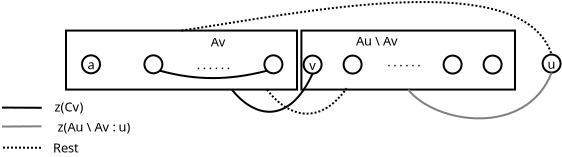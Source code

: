 <?xml version="1.0" encoding="UTF-8"?>
<dia:diagram xmlns:dia="http://www.lysator.liu.se/~alla/dia/">
  <dia:layer name="Hintergrund" visible="true">
    <dia:object type="Standard - Box" version="0" id="O0">
      <dia:attribute name="obj_pos">
        <dia:point val="15.97,6.862"/>
      </dia:attribute>
      <dia:attribute name="obj_bb">
        <dia:rectangle val="15.92,6.812;26.7,9.862"/>
      </dia:attribute>
      <dia:attribute name="elem_corner">
        <dia:point val="15.97,6.862"/>
      </dia:attribute>
      <dia:attribute name="elem_width">
        <dia:real val="10.68"/>
      </dia:attribute>
      <dia:attribute name="elem_height">
        <dia:real val="2.95"/>
      </dia:attribute>
      <dia:attribute name="show_background">
        <dia:boolean val="true"/>
      </dia:attribute>
    </dia:object>
    <dia:object type="Standard - Box" version="0" id="O1">
      <dia:attribute name="obj_pos">
        <dia:point val="4.2,6.862"/>
      </dia:attribute>
      <dia:attribute name="obj_bb">
        <dia:rectangle val="4.15,6.812;15.8,9.862"/>
      </dia:attribute>
      <dia:attribute name="elem_corner">
        <dia:point val="4.2,6.862"/>
      </dia:attribute>
      <dia:attribute name="elem_width">
        <dia:real val="11.55"/>
      </dia:attribute>
      <dia:attribute name="elem_height">
        <dia:real val="2.95"/>
      </dia:attribute>
      <dia:attribute name="show_background">
        <dia:boolean val="true"/>
      </dia:attribute>
    </dia:object>
    <dia:object type="Standard - Ellipse" version="0" id="O2">
      <dia:attribute name="obj_pos">
        <dia:point val="5,8.1"/>
      </dia:attribute>
      <dia:attribute name="obj_bb">
        <dia:rectangle val="4.95,8.05;5.95,9.05"/>
      </dia:attribute>
      <dia:attribute name="elem_corner">
        <dia:point val="5,8.1"/>
      </dia:attribute>
      <dia:attribute name="elem_width">
        <dia:real val="0.9"/>
      </dia:attribute>
      <dia:attribute name="elem_height">
        <dia:real val="0.9"/>
      </dia:attribute>
    </dia:object>
    <dia:object type="Standard - Ellipse" version="0" id="O3">
      <dia:attribute name="obj_pos">
        <dia:point val="8.12,8.1"/>
      </dia:attribute>
      <dia:attribute name="obj_bb">
        <dia:rectangle val="8.07,8.05;9.07,9.05"/>
      </dia:attribute>
      <dia:attribute name="elem_corner">
        <dia:point val="8.12,8.1"/>
      </dia:attribute>
      <dia:attribute name="elem_width">
        <dia:real val="0.9"/>
      </dia:attribute>
      <dia:attribute name="elem_height">
        <dia:real val="0.9"/>
      </dia:attribute>
    </dia:object>
    <dia:object type="Standard - Ellipse" version="0" id="O4">
      <dia:attribute name="obj_pos">
        <dia:point val="14.12,8.1"/>
      </dia:attribute>
      <dia:attribute name="obj_bb">
        <dia:rectangle val="14.07,8.05;15.07,9.05"/>
      </dia:attribute>
      <dia:attribute name="elem_corner">
        <dia:point val="14.12,8.1"/>
      </dia:attribute>
      <dia:attribute name="elem_width">
        <dia:real val="0.9"/>
      </dia:attribute>
      <dia:attribute name="elem_height">
        <dia:real val="0.9"/>
      </dia:attribute>
    </dia:object>
    <dia:object type="Standard - Text" version="0" id="O5">
      <dia:attribute name="obj_pos">
        <dia:point val="11.75,8.8"/>
      </dia:attribute>
      <dia:attribute name="obj_bb">
        <dia:rectangle val="10.606,8.137;12.944,9.087"/>
      </dia:attribute>
      <dia:attribute name="text">
        <dia:composite type="text">
          <dia:attribute name="string">
            <dia:string>#. . . . . . #</dia:string>
          </dia:attribute>
          <dia:attribute name="font">
            <dia:font name="Helvetica"/>
          </dia:attribute>
          <dia:attribute name="height">
            <dia:real val="0.8"/>
          </dia:attribute>
          <dia:attribute name="pos">
            <dia:point val="11.75,8.8"/>
          </dia:attribute>
          <dia:attribute name="color">
            <dia:color val="#000000"/>
          </dia:attribute>
          <dia:attribute name="alignment">
            <dia:enum val="1"/>
          </dia:attribute>
        </dia:composite>
      </dia:attribute>
    </dia:object>
    <dia:object type="Standard - Text" version="0" id="O6">
      <dia:attribute name="obj_pos">
        <dia:point val="11.81,7.662"/>
      </dia:attribute>
      <dia:attribute name="obj_bb">
        <dia:rectangle val="11.267,6.999;12.303,7.949"/>
      </dia:attribute>
      <dia:attribute name="text">
        <dia:composite type="text">
          <dia:attribute name="string">
            <dia:string>#Av#</dia:string>
          </dia:attribute>
          <dia:attribute name="font">
            <dia:font name="Helvetica"/>
          </dia:attribute>
          <dia:attribute name="height">
            <dia:real val="0.8"/>
          </dia:attribute>
          <dia:attribute name="pos">
            <dia:point val="11.81,7.662"/>
          </dia:attribute>
          <dia:attribute name="color">
            <dia:color val="#000000"/>
          </dia:attribute>
          <dia:attribute name="alignment">
            <dia:enum val="1"/>
          </dia:attribute>
        </dia:composite>
      </dia:attribute>
    </dia:object>
    <dia:object type="Standard - Ellipse" version="0" id="O7">
      <dia:attribute name="obj_pos">
        <dia:point val="16.08,8.112"/>
      </dia:attribute>
      <dia:attribute name="obj_bb">
        <dia:rectangle val="16.03,8.062;17.03,9.062"/>
      </dia:attribute>
      <dia:attribute name="elem_corner">
        <dia:point val="16.08,8.112"/>
      </dia:attribute>
      <dia:attribute name="elem_width">
        <dia:real val="0.9"/>
      </dia:attribute>
      <dia:attribute name="elem_height">
        <dia:real val="0.9"/>
      </dia:attribute>
    </dia:object>
    <dia:object type="Standard - Ellipse" version="0" id="O8">
      <dia:attribute name="obj_pos">
        <dia:point val="18.08,8.112"/>
      </dia:attribute>
      <dia:attribute name="obj_bb">
        <dia:rectangle val="18.03,8.062;19.03,9.062"/>
      </dia:attribute>
      <dia:attribute name="elem_corner">
        <dia:point val="18.08,8.112"/>
      </dia:attribute>
      <dia:attribute name="elem_width">
        <dia:real val="0.9"/>
      </dia:attribute>
      <dia:attribute name="elem_height">
        <dia:real val="0.9"/>
      </dia:attribute>
    </dia:object>
    <dia:object type="Standard - Ellipse" version="0" id="O9">
      <dia:attribute name="obj_pos">
        <dia:point val="23.08,8.112"/>
      </dia:attribute>
      <dia:attribute name="obj_bb">
        <dia:rectangle val="23.03,8.062;24.03,9.062"/>
      </dia:attribute>
      <dia:attribute name="elem_corner">
        <dia:point val="23.08,8.112"/>
      </dia:attribute>
      <dia:attribute name="elem_width">
        <dia:real val="0.9"/>
      </dia:attribute>
      <dia:attribute name="elem_height">
        <dia:real val="0.9"/>
      </dia:attribute>
    </dia:object>
    <dia:object type="Standard - Ellipse" version="0" id="O10">
      <dia:attribute name="obj_pos">
        <dia:point val="25.08,8.112"/>
      </dia:attribute>
      <dia:attribute name="obj_bb">
        <dia:rectangle val="25.03,8.062;26.03,9.062"/>
      </dia:attribute>
      <dia:attribute name="elem_corner">
        <dia:point val="25.08,8.112"/>
      </dia:attribute>
      <dia:attribute name="elem_width">
        <dia:real val="0.9"/>
      </dia:attribute>
      <dia:attribute name="elem_height">
        <dia:real val="0.9"/>
      </dia:attribute>
    </dia:object>
    <dia:object type="Standard - Ellipse" version="0" id="O11">
      <dia:attribute name="obj_pos">
        <dia:point val="28.03,8.062"/>
      </dia:attribute>
      <dia:attribute name="obj_bb">
        <dia:rectangle val="27.98,8.012;28.98,9.012"/>
      </dia:attribute>
      <dia:attribute name="elem_corner">
        <dia:point val="28.03,8.062"/>
      </dia:attribute>
      <dia:attribute name="elem_width">
        <dia:real val="0.9"/>
      </dia:attribute>
      <dia:attribute name="elem_height">
        <dia:real val="0.9"/>
      </dia:attribute>
    </dia:object>
    <dia:object type="Standard - Text" version="0" id="O12">
      <dia:attribute name="obj_pos">
        <dia:point val="21.16,8.662"/>
      </dia:attribute>
      <dia:attribute name="obj_bb">
        <dia:rectangle val="20.016,8.049;22.304,8.849"/>
      </dia:attribute>
      <dia:attribute name="text">
        <dia:composite type="text">
          <dia:attribute name="string">
            <dia:string>#. . . . . . #</dia:string>
          </dia:attribute>
          <dia:attribute name="font">
            <dia:font name="Helvetica"/>
          </dia:attribute>
          <dia:attribute name="height">
            <dia:real val="0.8"/>
          </dia:attribute>
          <dia:attribute name="pos">
            <dia:point val="21.16,8.662"/>
          </dia:attribute>
          <dia:attribute name="color">
            <dia:color val="#000000"/>
          </dia:attribute>
          <dia:attribute name="alignment">
            <dia:enum val="1"/>
          </dia:attribute>
        </dia:composite>
      </dia:attribute>
    </dia:object>
    <dia:object type="Standard - Text" version="0" id="O13">
      <dia:attribute name="obj_pos">
        <dia:point val="16.535,8.837"/>
      </dia:attribute>
      <dia:attribute name="obj_bb">
        <dia:rectangle val="16.291,8.174;16.729,9.124"/>
      </dia:attribute>
      <dia:attribute name="text">
        <dia:composite type="text">
          <dia:attribute name="string">
            <dia:string>#v#</dia:string>
          </dia:attribute>
          <dia:attribute name="font">
            <dia:font name="Helvetica"/>
          </dia:attribute>
          <dia:attribute name="height">
            <dia:real val="0.8"/>
          </dia:attribute>
          <dia:attribute name="pos">
            <dia:point val="16.535,8.837"/>
          </dia:attribute>
          <dia:attribute name="color">
            <dia:color val="#000000"/>
          </dia:attribute>
          <dia:attribute name="alignment">
            <dia:enum val="1"/>
          </dia:attribute>
        </dia:composite>
      </dia:attribute>
    </dia:object>
    <dia:object type="Standard - Text" version="0" id="O14">
      <dia:attribute name="obj_pos">
        <dia:point val="5.447,8.8"/>
      </dia:attribute>
      <dia:attribute name="obj_bb">
        <dia:rectangle val="5.204,8.137;5.641,9.087"/>
      </dia:attribute>
      <dia:attribute name="text">
        <dia:composite type="text">
          <dia:attribute name="string">
            <dia:string>#a#</dia:string>
          </dia:attribute>
          <dia:attribute name="font">
            <dia:font name="Helvetica"/>
          </dia:attribute>
          <dia:attribute name="height">
            <dia:real val="0.8"/>
          </dia:attribute>
          <dia:attribute name="pos">
            <dia:point val="5.447,8.8"/>
          </dia:attribute>
          <dia:attribute name="color">
            <dia:color val="#000000"/>
          </dia:attribute>
          <dia:attribute name="alignment">
            <dia:enum val="1"/>
          </dia:attribute>
        </dia:composite>
      </dia:attribute>
    </dia:object>
    <dia:object type="Standard - Text" version="0" id="O15">
      <dia:attribute name="obj_pos">
        <dia:point val="28.48,8.775"/>
      </dia:attribute>
      <dia:attribute name="obj_bb">
        <dia:rectangle val="28.254,8.112;28.656,9.062"/>
      </dia:attribute>
      <dia:attribute name="text">
        <dia:composite type="text">
          <dia:attribute name="string">
            <dia:string>#u#</dia:string>
          </dia:attribute>
          <dia:attribute name="font">
            <dia:font name="Helvetica"/>
          </dia:attribute>
          <dia:attribute name="height">
            <dia:real val="0.8"/>
          </dia:attribute>
          <dia:attribute name="pos">
            <dia:point val="28.48,8.775"/>
          </dia:attribute>
          <dia:attribute name="color">
            <dia:color val="#000000"/>
          </dia:attribute>
          <dia:attribute name="alignment">
            <dia:enum val="1"/>
          </dia:attribute>
        </dia:composite>
      </dia:attribute>
    </dia:object>
    <dia:object type="Standard - Text" version="0" id="O16">
      <dia:attribute name="obj_pos">
        <dia:point val="19.75,7.612"/>
      </dia:attribute>
      <dia:attribute name="obj_bb">
        <dia:rectangle val="18.377,6.949;21.173,7.899"/>
      </dia:attribute>
      <dia:attribute name="text">
        <dia:composite type="text">
          <dia:attribute name="string">
            <dia:string>#Au \ Av#</dia:string>
          </dia:attribute>
          <dia:attribute name="font">
            <dia:font name="Helvetica"/>
          </dia:attribute>
          <dia:attribute name="height">
            <dia:real val="0.8"/>
          </dia:attribute>
          <dia:attribute name="pos">
            <dia:point val="19.75,7.612"/>
          </dia:attribute>
          <dia:attribute name="color">
            <dia:color val="#000000"/>
          </dia:attribute>
          <dia:attribute name="alignment">
            <dia:enum val="1"/>
          </dia:attribute>
        </dia:composite>
      </dia:attribute>
    </dia:object>
    <dia:object type="Standard - BezierLine" version="0" id="O17">
      <dia:attribute name="obj_pos">
        <dia:point val="8.888,8.868"/>
      </dia:attribute>
      <dia:attribute name="obj_bb">
        <dia:rectangle val="8.827,8.807;14.313,9.289"/>
      </dia:attribute>
      <dia:attribute name="bez_points">
        <dia:point val="8.888,8.868"/>
        <dia:point val="10.7,9.362"/>
        <dia:point val="12.35,9.362"/>
        <dia:point val="14.252,8.868"/>
      </dia:attribute>
      <dia:attribute name="corner_types">
        <dia:enum val="0"/>
        <dia:enum val="0"/>
      </dia:attribute>
      <dia:connections>
        <dia:connection handle="0" to="O3" connection="7"/>
        <dia:connection handle="3" to="O4" connection="5"/>
      </dia:connections>
    </dia:object>
    <dia:object type="Standard - BezierLine" version="0" id="O18">
      <dia:attribute name="obj_pos">
        <dia:point val="9.975,6.862"/>
      </dia:attribute>
      <dia:attribute name="obj_bb">
        <dia:rectangle val="9.918,5.384;28.543,8.125"/>
      </dia:attribute>
      <dia:attribute name="bez_points">
        <dia:point val="9.975,6.862"/>
        <dia:point val="16.05,5.962"/>
        <dia:point val="27.05,3.612"/>
        <dia:point val="28.48,8.062"/>
      </dia:attribute>
      <dia:attribute name="corner_types">
        <dia:enum val="0"/>
        <dia:enum val="0"/>
      </dia:attribute>
      <dia:attribute name="line_color">
        <dia:color val="#010101"/>
      </dia:attribute>
      <dia:attribute name="line_width">
        <dia:real val="0.1"/>
      </dia:attribute>
      <dia:attribute name="line_style">
        <dia:enum val="4"/>
      </dia:attribute>
      <dia:connections>
        <dia:connection handle="0" to="O1" connection="1"/>
        <dia:connection handle="3" to="O11" connection="1"/>
      </dia:connections>
    </dia:object>
    <dia:object type="Standard - BezierLine" version="0" id="O19">
      <dia:attribute name="obj_pos">
        <dia:point val="14.25,9.812"/>
      </dia:attribute>
      <dia:attribute name="obj_bb">
        <dia:rectangle val="14.18,9.679;18.3,11.068"/>
      </dia:attribute>
      <dia:attribute name="bez_points">
        <dia:point val="14.25,9.812"/>
        <dia:point val="15.1,10.962"/>
        <dia:point val="16.73,11.849"/>
        <dia:point val="18.23,9.749"/>
      </dia:attribute>
      <dia:attribute name="corner_types">
        <dia:enum val="0"/>
        <dia:enum val="0"/>
      </dia:attribute>
      <dia:attribute name="line_width">
        <dia:real val="0.1"/>
      </dia:attribute>
      <dia:attribute name="line_style">
        <dia:enum val="4"/>
      </dia:attribute>
    </dia:object>
    <dia:object type="Standard - Line" version="0" id="O20">
      <dia:attribute name="obj_pos">
        <dia:point val="1.05,12.712"/>
      </dia:attribute>
      <dia:attribute name="obj_bb">
        <dia:rectangle val="1.0,12.662;2.999,12.774"/>
      </dia:attribute>
      <dia:attribute name="conn_endpoints">
        <dia:point val="1.05,12.712"/>
        <dia:point val="2.949,12.724"/>
      </dia:attribute>
      <dia:attribute name="numcp">
        <dia:int val="1"/>
      </dia:attribute>
      <dia:attribute name="line_width">
        <dia:real val="0.1"/>
      </dia:attribute>
      <dia:attribute name="line_style">
        <dia:enum val="4"/>
      </dia:attribute>
    </dia:object>
    <dia:object type="Standard - Text" version="0" id="O21">
      <dia:attribute name="obj_pos">
        <dia:point val="4.2,12.962"/>
      </dia:attribute>
      <dia:attribute name="obj_bb">
        <dia:rectangle val="3.373,12.299;5.077,13.249"/>
      </dia:attribute>
      <dia:attribute name="text">
        <dia:composite type="text">
          <dia:attribute name="string">
            <dia:string>#Rest#</dia:string>
          </dia:attribute>
          <dia:attribute name="font">
            <dia:font name="Helvetica"/>
          </dia:attribute>
          <dia:attribute name="height">
            <dia:real val="0.8"/>
          </dia:attribute>
          <dia:attribute name="pos">
            <dia:point val="4.2,12.962"/>
          </dia:attribute>
          <dia:attribute name="color">
            <dia:color val="#000000"/>
          </dia:attribute>
          <dia:attribute name="alignment">
            <dia:enum val="1"/>
          </dia:attribute>
        </dia:composite>
      </dia:attribute>
    </dia:object>
    <dia:object type="Standard - Line" version="0" id="O22">
      <dia:attribute name="obj_pos">
        <dia:point val="1,10.712"/>
      </dia:attribute>
      <dia:attribute name="obj_bb">
        <dia:rectangle val="0.95,10.662;3.037,10.774"/>
      </dia:attribute>
      <dia:attribute name="conn_endpoints">
        <dia:point val="1,10.712"/>
        <dia:point val="2.986,10.724"/>
      </dia:attribute>
      <dia:attribute name="numcp">
        <dia:int val="1"/>
      </dia:attribute>
    </dia:object>
    <dia:object type="Standard - Text" version="0" id="O23">
      <dia:attribute name="obj_pos">
        <dia:point val="4.35,10.912"/>
      </dia:attribute>
      <dia:attribute name="obj_bb">
        <dia:rectangle val="3.364,10.249;5.386,11.199"/>
      </dia:attribute>
      <dia:attribute name="text">
        <dia:composite type="text">
          <dia:attribute name="string">
            <dia:string>#z(Cv)#</dia:string>
          </dia:attribute>
          <dia:attribute name="font">
            <dia:font name="Helvetica"/>
          </dia:attribute>
          <dia:attribute name="height">
            <dia:real val="0.8"/>
          </dia:attribute>
          <dia:attribute name="pos">
            <dia:point val="4.35,10.912"/>
          </dia:attribute>
          <dia:attribute name="color">
            <dia:color val="#000000"/>
          </dia:attribute>
          <dia:attribute name="alignment">
            <dia:enum val="1"/>
          </dia:attribute>
        </dia:composite>
      </dia:attribute>
    </dia:object>
    <dia:object type="Standard - Line" version="0" id="O24">
      <dia:attribute name="obj_pos">
        <dia:point val="1,11.662"/>
      </dia:attribute>
      <dia:attribute name="obj_bb">
        <dia:rectangle val="0.95,11.599;3.024,11.712"/>
      </dia:attribute>
      <dia:attribute name="conn_endpoints">
        <dia:point val="1,11.662"/>
        <dia:point val="2.974,11.649"/>
      </dia:attribute>
      <dia:attribute name="numcp">
        <dia:int val="1"/>
      </dia:attribute>
      <dia:attribute name="line_color">
        <dia:color val="#7f7f7f"/>
      </dia:attribute>
      <dia:attribute name="line_width">
        <dia:real val="0.1"/>
      </dia:attribute>
    </dia:object>
    <dia:object type="Standard - Text" version="0" id="O25">
      <dia:attribute name="obj_pos">
        <dia:point val="5.6,11.912"/>
      </dia:attribute>
      <dia:attribute name="obj_bb">
        <dia:rectangle val="3.189,11.249;8.061,12.199"/>
      </dia:attribute>
      <dia:attribute name="text">
        <dia:composite type="text">
          <dia:attribute name="string">
            <dia:string>#z(Au \ Av : u)#</dia:string>
          </dia:attribute>
          <dia:attribute name="font">
            <dia:font name="Helvetica"/>
          </dia:attribute>
          <dia:attribute name="height">
            <dia:real val="0.8"/>
          </dia:attribute>
          <dia:attribute name="pos">
            <dia:point val="5.6,11.912"/>
          </dia:attribute>
          <dia:attribute name="color">
            <dia:color val="#000000"/>
          </dia:attribute>
          <dia:attribute name="alignment">
            <dia:enum val="1"/>
          </dia:attribute>
        </dia:composite>
      </dia:attribute>
    </dia:object>
    <dia:object type="Standard - BezierLine" version="0" id="O26">
      <dia:attribute name="obj_pos">
        <dia:point val="12.48,9.799"/>
      </dia:attribute>
      <dia:attribute name="obj_bb">
        <dia:rectangle val="12.41,8.946;16.596,10.972"/>
      </dia:attribute>
      <dia:attribute name="bez_points">
        <dia:point val="12.48,9.799"/>
        <dia:point val="13.58,11.199"/>
        <dia:point val="15.33,11.649"/>
        <dia:point val="16.53,9.012"/>
      </dia:attribute>
      <dia:attribute name="corner_types">
        <dia:enum val="0"/>
        <dia:enum val="0"/>
      </dia:attribute>
      <dia:attribute name="line_color">
        <dia:color val="#010101"/>
      </dia:attribute>
      <dia:attribute name="line_width">
        <dia:real val="0.1"/>
      </dia:attribute>
      <dia:connections>
        <dia:connection handle="3" to="O7" connection="6"/>
      </dia:connections>
    </dia:object>
    <dia:object type="Standard - BezierLine" version="0" id="O27">
      <dia:attribute name="obj_pos">
        <dia:point val="21.31,9.812"/>
      </dia:attribute>
      <dia:attribute name="obj_bb">
        <dia:rectangle val="21.24,8.897;28.545,11.303"/>
      </dia:attribute>
      <dia:attribute name="bez_points">
        <dia:point val="21.31,9.812"/>
        <dia:point val="22.68,11.549"/>
        <dia:point val="27.23,12.199"/>
        <dia:point val="28.48,8.962"/>
      </dia:attribute>
      <dia:attribute name="corner_types">
        <dia:enum val="0"/>
        <dia:enum val="0"/>
      </dia:attribute>
      <dia:attribute name="line_color">
        <dia:color val="#7f7f7f"/>
      </dia:attribute>
      <dia:attribute name="line_width">
        <dia:real val="0.1"/>
      </dia:attribute>
      <dia:connections>
        <dia:connection handle="0" to="O0" connection="6"/>
        <dia:connection handle="3" to="O11" connection="6"/>
      </dia:connections>
    </dia:object>
  </dia:layer>
</dia:diagram>
